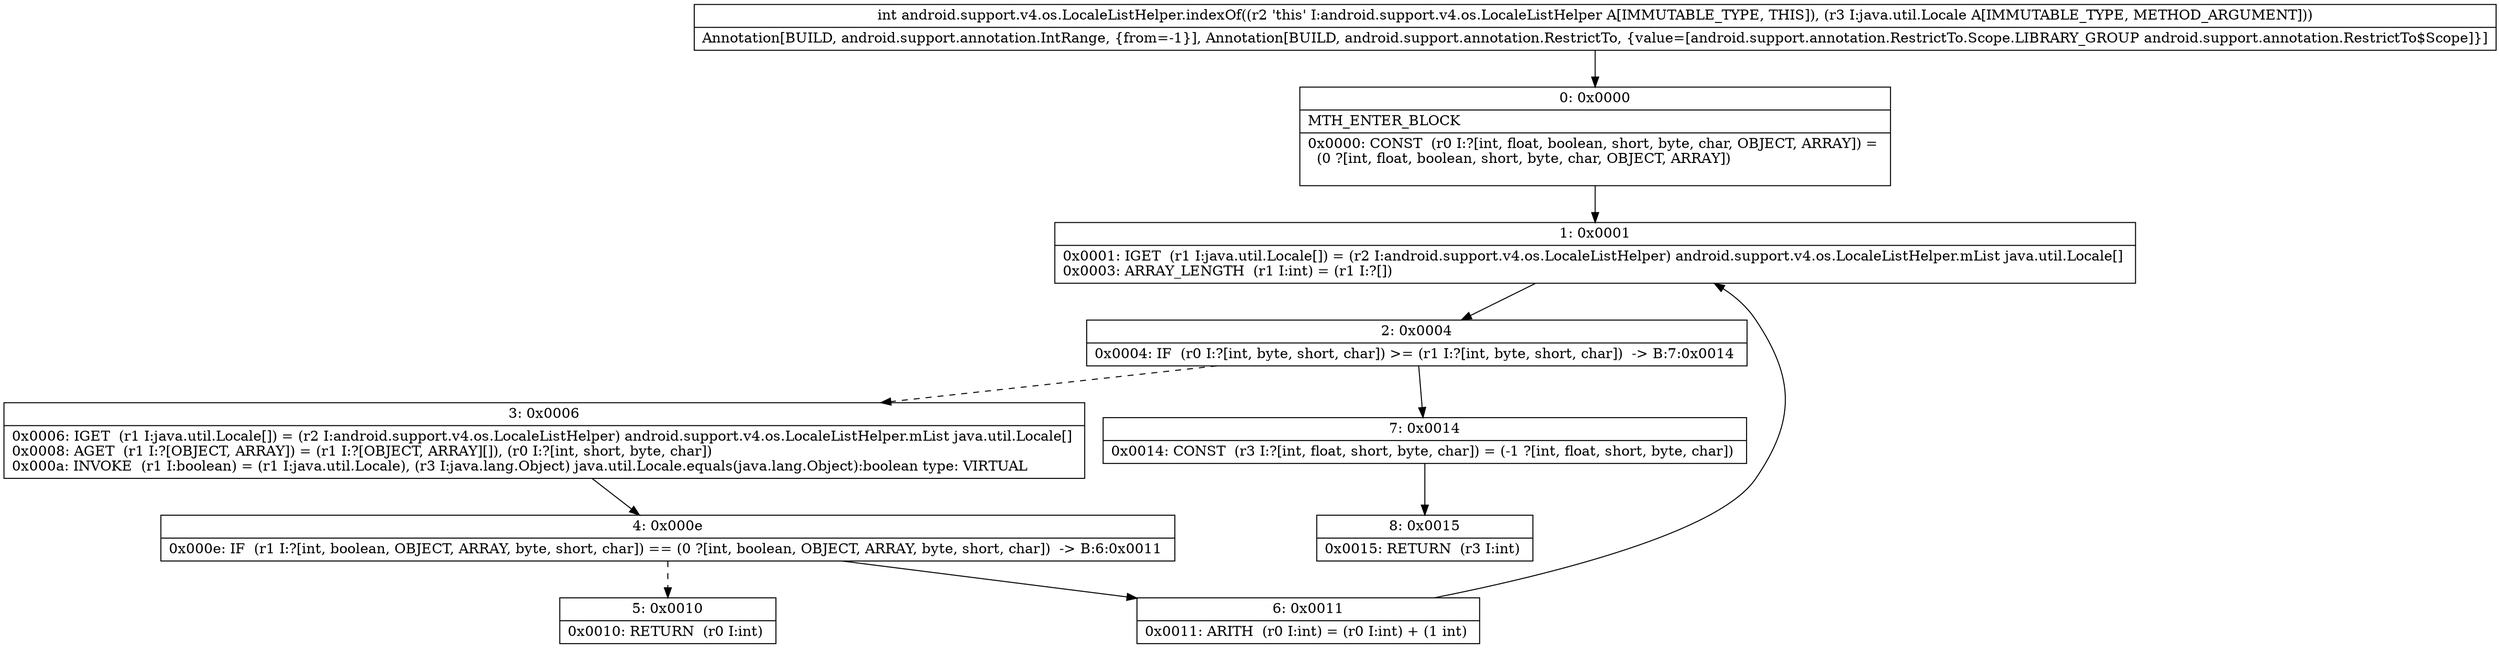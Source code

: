 digraph "CFG forandroid.support.v4.os.LocaleListHelper.indexOf(Ljava\/util\/Locale;)I" {
Node_0 [shape=record,label="{0\:\ 0x0000|MTH_ENTER_BLOCK\l|0x0000: CONST  (r0 I:?[int, float, boolean, short, byte, char, OBJECT, ARRAY]) = \l  (0 ?[int, float, boolean, short, byte, char, OBJECT, ARRAY])\l \l}"];
Node_1 [shape=record,label="{1\:\ 0x0001|0x0001: IGET  (r1 I:java.util.Locale[]) = (r2 I:android.support.v4.os.LocaleListHelper) android.support.v4.os.LocaleListHelper.mList java.util.Locale[] \l0x0003: ARRAY_LENGTH  (r1 I:int) = (r1 I:?[]) \l}"];
Node_2 [shape=record,label="{2\:\ 0x0004|0x0004: IF  (r0 I:?[int, byte, short, char]) \>= (r1 I:?[int, byte, short, char])  \-\> B:7:0x0014 \l}"];
Node_3 [shape=record,label="{3\:\ 0x0006|0x0006: IGET  (r1 I:java.util.Locale[]) = (r2 I:android.support.v4.os.LocaleListHelper) android.support.v4.os.LocaleListHelper.mList java.util.Locale[] \l0x0008: AGET  (r1 I:?[OBJECT, ARRAY]) = (r1 I:?[OBJECT, ARRAY][]), (r0 I:?[int, short, byte, char]) \l0x000a: INVOKE  (r1 I:boolean) = (r1 I:java.util.Locale), (r3 I:java.lang.Object) java.util.Locale.equals(java.lang.Object):boolean type: VIRTUAL \l}"];
Node_4 [shape=record,label="{4\:\ 0x000e|0x000e: IF  (r1 I:?[int, boolean, OBJECT, ARRAY, byte, short, char]) == (0 ?[int, boolean, OBJECT, ARRAY, byte, short, char])  \-\> B:6:0x0011 \l}"];
Node_5 [shape=record,label="{5\:\ 0x0010|0x0010: RETURN  (r0 I:int) \l}"];
Node_6 [shape=record,label="{6\:\ 0x0011|0x0011: ARITH  (r0 I:int) = (r0 I:int) + (1 int) \l}"];
Node_7 [shape=record,label="{7\:\ 0x0014|0x0014: CONST  (r3 I:?[int, float, short, byte, char]) = (\-1 ?[int, float, short, byte, char]) \l}"];
Node_8 [shape=record,label="{8\:\ 0x0015|0x0015: RETURN  (r3 I:int) \l}"];
MethodNode[shape=record,label="{int android.support.v4.os.LocaleListHelper.indexOf((r2 'this' I:android.support.v4.os.LocaleListHelper A[IMMUTABLE_TYPE, THIS]), (r3 I:java.util.Locale A[IMMUTABLE_TYPE, METHOD_ARGUMENT]))  | Annotation[BUILD, android.support.annotation.IntRange, \{from=\-1\}], Annotation[BUILD, android.support.annotation.RestrictTo, \{value=[android.support.annotation.RestrictTo.Scope.LIBRARY_GROUP android.support.annotation.RestrictTo$Scope]\}]\l}"];
MethodNode -> Node_0;
Node_0 -> Node_1;
Node_1 -> Node_2;
Node_2 -> Node_3[style=dashed];
Node_2 -> Node_7;
Node_3 -> Node_4;
Node_4 -> Node_5[style=dashed];
Node_4 -> Node_6;
Node_6 -> Node_1;
Node_7 -> Node_8;
}


